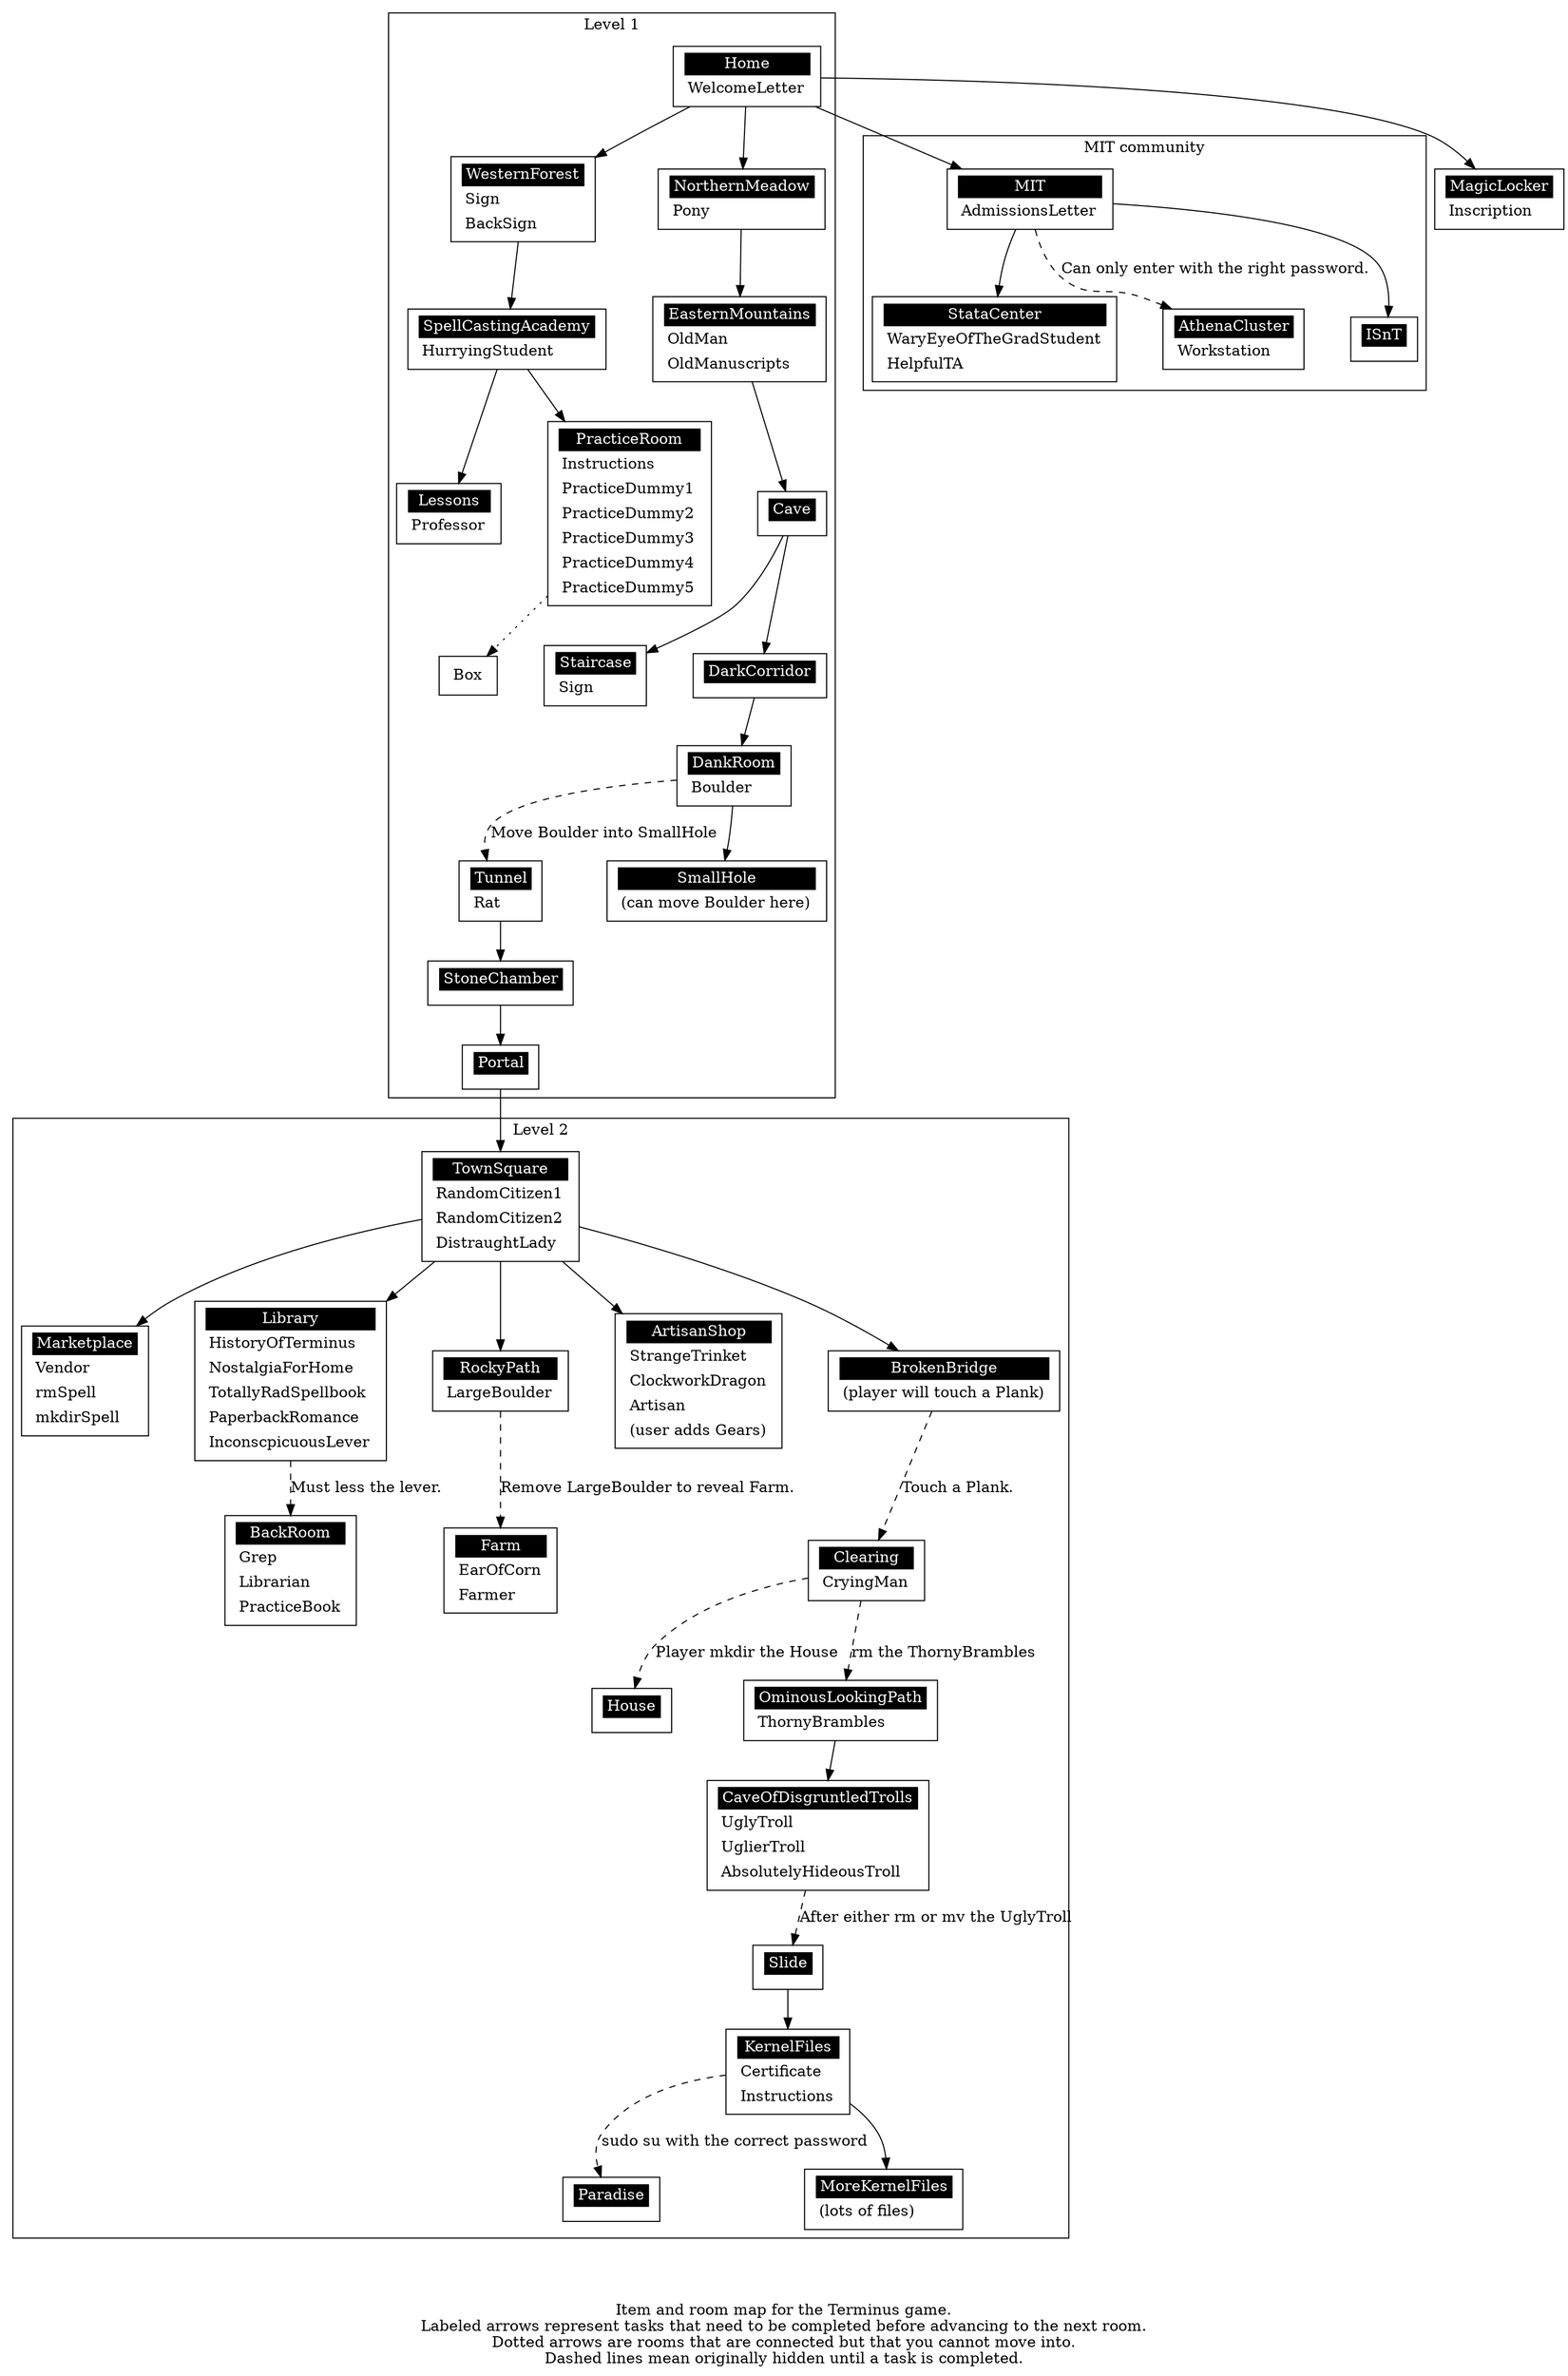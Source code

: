 digraph level_map{
	//outputorder=nodesfirst;
	//compound=true;	
	//splines="true";
	//K=0.6;
	overlap=scalexy;
	nodesep=0.6;
	//sep="+100, 25";
	
	node[shape=box];

	"Home" [label = 
	<<table border="0" cellborder="0" cellpadding="3" bgcolor="white"><tr>
	<td bgcolor="black" align="center" colspan="2"><font color="white">Home</font></td></tr><tr>
	<td align="left" port="r0">WelcomeLetter</td></tr>
	</table>>];

	"WesternForest" [label = 
	<<table border="0" cellborder="0" cellpadding="3" bgcolor="white"><tr>
	<td bgcolor="black" align="center" colspan="2"><font color="white">WesternForest</font></td></tr><tr>
	<td align="left" port="r0">Sign</td></tr>
	<tr><td align="left" port="r1">BackSign</td></tr>
	</table>>];

	"NorthernMeadow" [label = 
	<<table border="0" cellborder="0" cellpadding="3" bgcolor="white"><tr>
	<td bgcolor="black" align="center" colspan="2"><font color="white">NorthernMeadow</font></td></tr><tr>
	<td align="left" port="r0">Pony</td></tr>
	</table>>];

	"SpellCastingAcademy" [label = 
	<<table border="0" cellborder="0" cellpadding="3" bgcolor="white"><tr>
	<td bgcolor="black" align="center" colspan="2"><font color="white">SpellCastingAcademy</font></td></tr><tr>
	<td align="left" port="r0">HurryingStudent</td></tr>
	</table>>];

	"Lessons" [label = 
	<<table border="0" cellborder="0" cellpadding="3" bgcolor="white"><tr>
	<td bgcolor="black" align="center" colspan="2"><font color="white">Lessons</font></td></tr><tr>
	<td align="left" port="r0">Professor</td></tr>
	</table>>];

	"PracticeRoom" [label = 
	<<table border="0" cellborder="0" cellpadding="3" bgcolor="white"><tr>
	<td bgcolor="black" align="center" colspan="2"><font color="white">PracticeRoom</font></td></tr>
	<tr><td align="left" port="r0">Instructions</td></tr>
	<tr><td align="left" port="r1">PracticeDummy1</td></tr>
	<tr><td align="left" port="r2">PracticeDummy2</td></tr>
	<tr><td align="left" port="r3">PracticeDummy3</td></tr>
	<tr><td align="left" port="r4">PracticeDummy4</td></tr>
	<tr><td align="left" port="r5">PracticeDummy5</td></tr>
	</table>>];

	"EasternMountains" [label = 
	<<table border="0" cellborder="0" cellpadding="3" bgcolor="white"><tr>
	<td bgcolor="black" align="center" colspan="2"><font color="white">EasternMountains</font></td></tr><tr><td align="left" port="r0">OldMan</td></tr>
	<tr><td align="left" port="r1">OldManuscripts</td></tr>
	</table>>];

	"Cave" [label = 
	<<table border="0" cellborder="0" cellpadding="3" bgcolor="white"><tr>
	<td bgcolor="black" align="center" colspan="2"><font color="white">Cave</font></td></tr>
	<tr><td align="left" port="r0"></td></tr>
	</table>>];

	"Staircase" [label = 
	<<table border="0" cellborder="0" cellpadding="3" bgcolor="white"><tr>
	<td bgcolor="black" align="center" colspan="2"><font color="white">Staircase</font></td></tr>
	<tr><td align="left" port="r0">Sign</td></tr>
	</table>>];

	"DarkCorridor" [label = 
	<<table border="0" cellborder="0" cellpadding="3" bgcolor="white"><tr>
	<td bgcolor="black" align="center" colspan="2"><font color="white">DarkCorridor</font></td></tr>
	<tr><td align="left" port="r0"></td></tr>
	</table>>];

	"DankRoom" [label = 
	<<table border="0" cellborder="0" cellpadding="3" bgcolor="white"><tr>
	<td bgcolor="black" align="center" colspan="2"><font color="white">DankRoom</font></td></tr>
	<tr><td align="left" port="r0">Boulder</td></tr>
	</table>>];

	"Tunnel" [label = 
	<<table border="0" cellborder="0" cellpadding="3" bgcolor="white"><tr>
	<td bgcolor="black" align="center" colspan="2"><font color="white">Tunnel</font></td></tr>
	<tr><td align="left" port="r0">Rat</td></tr>
	</table>>];

	"SmallHole" [label = 
	<<table border="0" cellborder="0" cellpadding="3" bgcolor="white"><tr>
	<td bgcolor="black" align="center" colspan="2"><font color="white">SmallHole</font></td></tr>
	<tr><td align="left" port="r0">(can move Boulder here)</td></tr>
	</table>>];

	"StoneChamber" [label = 
	<<table border="0" cellborder="0" cellpadding="3" bgcolor="white"><tr>
	<td bgcolor="black" align="center" colspan="2"><font color="white">StoneChamber</font></td></tr>
	<tr><td align="left" port="r0"></td></tr>
	</table>>];

	"Portal" [label = 
	<<table border="0" cellborder="0" cellpadding="3" bgcolor="white"><tr>
	<td bgcolor="black" align="center" colspan="2"><font color="white">Portal</font></td></tr>
	<tr><td align="left" port="r0"></td></tr>
	</table>>];

	"TownSquare" [label = 
	<<table border="0" cellborder="0" cellpadding="3" bgcolor="white"><tr>
	<td bgcolor="black" align="center" colspan="2"><font color="white">TownSquare</font></td></tr>
	<tr><td align="left" port="r0">RandomCitizen1</td></tr>
	<tr><td align="left" port="r1">RandomCitizen2</td></tr>
	<tr><td align="left" port="r2">DistraughtLady</td></tr>
	</table>>];

	"Marketplace" [label = 
	<<table border="0" cellborder="0" cellpadding="3" bgcolor="white"><tr>
	<td bgcolor="black" align="center" colspan="2"><font color="white">Marketplace</font></td></tr>
	<tr><td align="left" port="r0">Vendor</td></tr>
	<tr><td align="left" port="r1">rmSpell</td></tr>
	<tr><td align="left" port="r2">mkdirSpell</td></tr>
	</table>>];

	"Library" [label = 
	<<table border="0" cellborder="0" cellpadding="3" bgcolor="white"><tr>
	<td bgcolor="black" align="center" colspan="2"><font color="white">Library</font></td></tr>
	<tr><td align="left" port="r2">HistoryOfTerminus</td></tr>
	<tr><td align="left" port="r3">NostalgiaForHome</td></tr>
	<tr><td align="left" port="r0">TotallyRadSpellbook</td></tr>
	<tr><td align="left" port="r1">PaperbackRomance</td></tr>
	<tr><td align="left" port="r4">InconscpicuousLever</td></tr>
	</table>>];

	"RockyPath" [label = 
	<<table border="0" cellborder="0" cellpadding="3" bgcolor="white"><tr>
	<td bgcolor="black" align="center" colspan="2"><font color="white">RockyPath</font></td></tr>
	<tr><td align="left" port="r0">LargeBoulder</td></tr>
	</table>>];

	"BackRoom" [label = 
	<<table border="0" cellborder="0" cellpadding="3" bgcolor="white"><tr>
	<td bgcolor="black" align="center" colspan="2"><font color="white">BackRoom</font></td></tr>
	<tr><td align="left" port="r0">Grep</td></tr>
	<tr><td align="left" port="r1">Librarian</td></tr>
	<tr><td align="left" port="r2">PracticeBook</td></tr>
	</table>>];

	"ArtisanShop" [label = 
	<<table border="0" cellborder="0" cellpadding="3" bgcolor="white"><tr>
	<td bgcolor="black" align="center" colspan="2"><font color="white">ArtisanShop</font></td></tr>
	<tr><td align="left" port="r0">StrangeTrinket</td></tr>
	<tr><td align="left" port="r1">ClockworkDragon</td></tr>
	<tr><td align="left" port="r2">Artisan</td></tr>
	<tr><td align="left" port="r3">(user adds Gears)</td></tr>
	</table>>];

	"BrokenBridge" [label = 
	<<table border="0" cellborder="0" cellpadding="3" bgcolor="white"><tr>
	<td bgcolor="black" align="center" colspan="2"><font color="white">BrokenBridge</font></td></tr>
	<tr><td align="left" port="r0">(player will touch a Plank)</td></tr>
	</table>>];

	"Farm" [label = 
	<<table border="0" cellborder="0" cellpadding="3" bgcolor="white"><tr>
	<td bgcolor="black" align="center" colspan="2"><font color="white">Farm</font></td></tr>
	<tr><td align="left" port="r0">EarOfCorn</td></tr>
	<tr><td align="left" port="r1">Farmer</td></tr>
	</table>>];

	"Clearing" [label = 
	<<table border="0" cellborder="0" cellpadding="3" bgcolor="white"><tr>
	<td bgcolor="black" align="center" colspan="2"><font color="white">Clearing</font></td></tr>
	<tr><td align="left" port="r0">CryingMan</td></tr>
	</table>>];

	"House" [label = 
	<<table border="0" cellborder="0" cellpadding="3" bgcolor="white"><tr>
	<td bgcolor="black" align="center" colspan="2"><font color="white">House</font></td></tr>
	<tr><td align="left" port="r0"></td></tr>
	</table>>];

	"OminousLookingPath" [label = 
	<<table border="0" cellborder="0" cellpadding="3" bgcolor="white"><tr>
	<td bgcolor="black" align="center" colspan="2"><font color="white">OminousLookingPath</font></td></tr>
	<tr><td align="left" port="r0">ThornyBrambles</td></tr>
	</table>>];

	"CaveOfDisgruntledTrolls" [label = 
	<<table border="0" cellborder="0" cellpadding="3" bgcolor="white"><tr>
	<td bgcolor="black" align="center" colspan="2"><font color="white">CaveOfDisgruntledTrolls</font></td></tr>
	<tr><td align="left" port="r0">UglyTroll</td></tr>
	<tr><td align="left" port="r0">UglierTroll</td></tr>
	<tr><td align="left" port="r0">AbsolutelyHideousTroll</td></tr>
	</table>>];

	"MIT" [label = 
	<<table border="0" cellborder="0" cellpadding="3" bgcolor="white"><tr>
	<td bgcolor="black" align="center" colspan="2"><font color="white">MIT</font></td></tr>
	<tr><td align="left" port="r0">AdmissionsLetter</td></tr>
	</table>>];

	"StataCenter" [label = 
	<<table border="0" cellborder="0" cellpadding="3" bgcolor="white"><tr>
	<td bgcolor="black" align="center" colspan="2"><font color="white">StataCenter</font></td></tr>
	<tr><td align="left" port="r0">WaryEyeOfTheGradStudent</td></tr>
	<tr><td align="left" port="r1">HelpfulTA</td></tr>
	</table>>];

	"AthenaCluster" [label = 
	<<table border="0" cellborder="0" cellpadding="3" bgcolor="white"><tr>
	<td bgcolor="black" align="center" colspan="2"><font color="white">AthenaCluster</font></td></tr>
	<tr><td align="left" port="r0">Workstation</td></tr>
	</table>>];

	"ISnT" [label = 
	<<table border="0" cellborder="0" cellpadding="3" bgcolor="white"><tr>
	<td bgcolor="black" align="center" colspan="2"><font color="white">ISnT</font></td></tr>
	<tr><td align="left" port="r0"></td></tr>
	</table>>];

	"MagicLocker" [label = 
	<<table border="0" cellborder="0" cellpadding="3" bgcolor="white"><tr>
	<td bgcolor="black" align="center" colspan="2"><font color="white">MagicLocker</font></td></tr>
	<tr><td align="left" port="r0">Inscription</td></tr>
	</table>>];

	"Slide" [label = 
	<<table border="0" cellborder="0" cellpadding="3" bgcolor="white"><tr>
	<td bgcolor="black" align="center" colspan="2"><font color="white">Slide</font></td></tr>
	<tr><td align="left" port="r0"></td></tr>
	</table>>];

	"Paradise" [label = 
	<<table border="0" cellborder="0" cellpadding="3" bgcolor="white"><tr>
	<td bgcolor="black" align="center" colspan="2"><font color="white">Paradise</font></td></tr>
	<tr><td align="left" port="r0"></td></tr>
	</table>>];

	"KernelFiles" [label = 
	<<table border="0" cellborder="0" cellpadding="3" bgcolor="white"><tr>
	<td bgcolor="black" align="center" colspan="2"><font color="white">KernelFiles</font></td></tr>
	<tr><td align="left" port="r0">Certificate</td></tr>
	<tr><td align="left" port="r0">Instructions</td></tr>
	</table>>];

	"MoreKernelFiles" [label = 
	<<table border="0" cellborder="0" cellpadding="3" bgcolor="white"><tr>
	<td bgcolor="black" align="center" colspan="2"><font color="white">MoreKernelFiles</font></td></tr>
	<tr><td align="left" port="r0">(lots of files)</td></tr>
	</table>>];

	subgraph cluster_level1{
		"Home" -> "WesternForest";
		"Home" -> "NorthernMeadow";
		"WesternForest" -> "SpellCastingAcademy";
		"SpellCastingAcademy" -> "PracticeRoom";
		"SpellCastingAcademy" -> "Lessons";
		"PracticeRoom" -> "Box" [style="dotted"];
		"NorthernMeadow" -> "EasternMountains";
		"EasternMountains" -> "Cave";
		"Cave" -> "DarkCorridor";
		"Cave" -> "Staircase";
		"DarkCorridor" -> "DankRoom";
		"DankRoom" -> "SmallHole";
		"DankRoom" -> "Tunnel" [style="dashed", label="Move Boulder into SmallHole"];
		"Tunnel" -> "StoneChamber";
		"StoneChamber" -> "Portal";
		label = "Level 1";
	}

	subgraph cluster_level2{
		label = "Level 2";
		"Portal" -> "TownSquare";
		"TownSquare" -> "Marketplace";
		"TownSquare" -> "Library";
		"TownSquare" -> "RockyPath";
		"TownSquare" -> "ArtisanShop";
		"TownSquare" -> "BrokenBridge";
		"RockyPath" -> "Farm" [style="dashed", label="Remove LargeBoulder to reveal Farm."];
		"BrokenBridge" -> "Clearing" [style="dashed", label="Touch a Plank."];
		"Clearing" -> "OminousLookingPath" [style="dashed", label="rm the ThornyBrambles"];
		"Clearing" -> "House" [style="dashed", label="Player mkdir the House"];
		"OminousLookingPath" -> "CaveOfDisgruntledTrolls";
		"Slide" -> "KernelFiles";
		"CaveOfDisgruntledTrolls" -> "Slide" [style="dashed", label="After either rm or mv the UglyTroll"];
		"Library" -> "BackRoom" [style="dashed", label="Must less the lever."];
		"KernelFiles" -> "Paradise" [style="dashed", label="sudo su with the correct password"];
		"KernelFiles" -> "MoreKernelFiles";
	}

	subgraph cluster_mit{
		label = "MIT community";
		"Home" -> "MIT";
		"MIT" -> "StataCenter";
		"MIT" -> "AthenaCluster" [style="dashed", label="Can only enter with the right password."];
		"MIT" -> "ISnT";
	}

	"Home" -> "MagicLocker";

	label = "\n\n\nItem and room map for the Terminus game.\nLabeled arrows represent tasks that need to be completed before advancing to the next room.\nDotted arrows are rooms that are connected but that you cannot move into.\nDashed lines mean originally hidden until a task is completed.";
}
